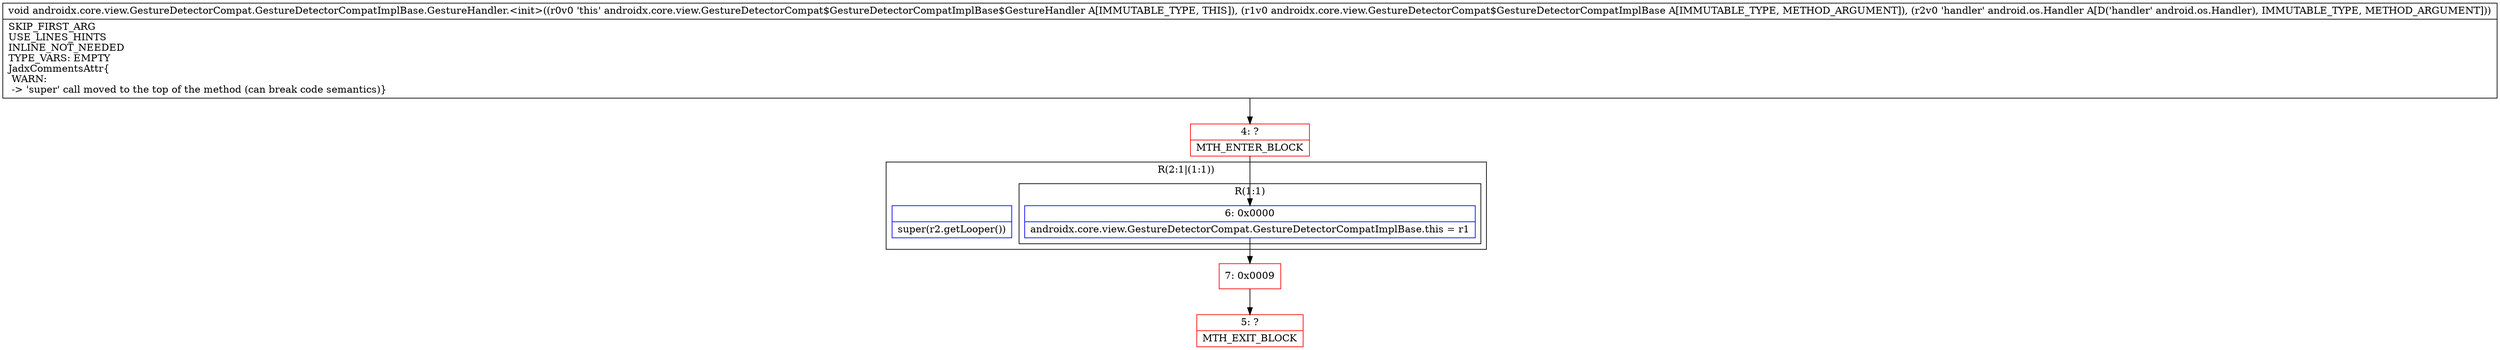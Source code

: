 digraph "CFG forandroidx.core.view.GestureDetectorCompat.GestureDetectorCompatImplBase.GestureHandler.\<init\>(Landroidx\/core\/view\/GestureDetectorCompat$GestureDetectorCompatImplBase;Landroid\/os\/Handler;)V" {
subgraph cluster_Region_548613909 {
label = "R(2:1|(1:1))";
node [shape=record,color=blue];
Node_InsnContainer_1967657502 [shape=record,label="{|super(r2.getLooper())\l}"];
subgraph cluster_Region_1579993497 {
label = "R(1:1)";
node [shape=record,color=blue];
Node_6 [shape=record,label="{6\:\ 0x0000|androidx.core.view.GestureDetectorCompat.GestureDetectorCompatImplBase.this = r1\l}"];
}
}
Node_4 [shape=record,color=red,label="{4\:\ ?|MTH_ENTER_BLOCK\l}"];
Node_7 [shape=record,color=red,label="{7\:\ 0x0009}"];
Node_5 [shape=record,color=red,label="{5\:\ ?|MTH_EXIT_BLOCK\l}"];
MethodNode[shape=record,label="{void androidx.core.view.GestureDetectorCompat.GestureDetectorCompatImplBase.GestureHandler.\<init\>((r0v0 'this' androidx.core.view.GestureDetectorCompat$GestureDetectorCompatImplBase$GestureHandler A[IMMUTABLE_TYPE, THIS]), (r1v0 androidx.core.view.GestureDetectorCompat$GestureDetectorCompatImplBase A[IMMUTABLE_TYPE, METHOD_ARGUMENT]), (r2v0 'handler' android.os.Handler A[D('handler' android.os.Handler), IMMUTABLE_TYPE, METHOD_ARGUMENT]))  | SKIP_FIRST_ARG\lUSE_LINES_HINTS\lINLINE_NOT_NEEDED\lTYPE_VARS: EMPTY\lJadxCommentsAttr\{\l WARN: \l \-\> 'super' call moved to the top of the method (can break code semantics)\}\l}"];
MethodNode -> Node_4;Node_6 -> Node_7;
Node_4 -> Node_6;
Node_7 -> Node_5;
}

